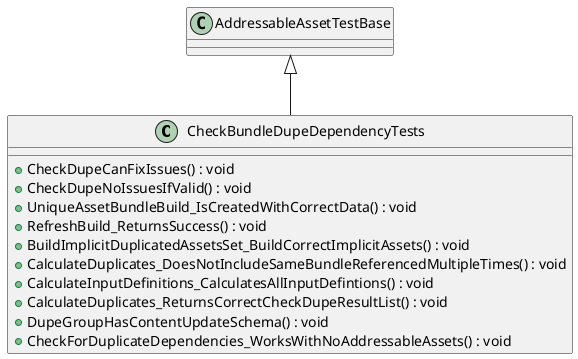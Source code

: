 @startuml
class CheckBundleDupeDependencyTests {
    + CheckDupeCanFixIssues() : void
    + CheckDupeNoIssuesIfValid() : void
    + UniqueAssetBundleBuild_IsCreatedWithCorrectData() : void
    + RefreshBuild_ReturnsSuccess() : void
    + BuildImplicitDuplicatedAssetsSet_BuildCorrectImplicitAssets() : void
    + CalculateDuplicates_DoesNotIncludeSameBundleReferencedMultipleTimes() : void
    + CalculateInputDefinitions_CalculatesAllInputDefintions() : void
    + CalculateDuplicates_ReturnsCorrectCheckDupeResultList() : void
    + DupeGroupHasContentUpdateSchema() : void
    + CheckForDuplicateDependencies_WorksWithNoAddressableAssets() : void
}
AddressableAssetTestBase <|-- CheckBundleDupeDependencyTests
@enduml
